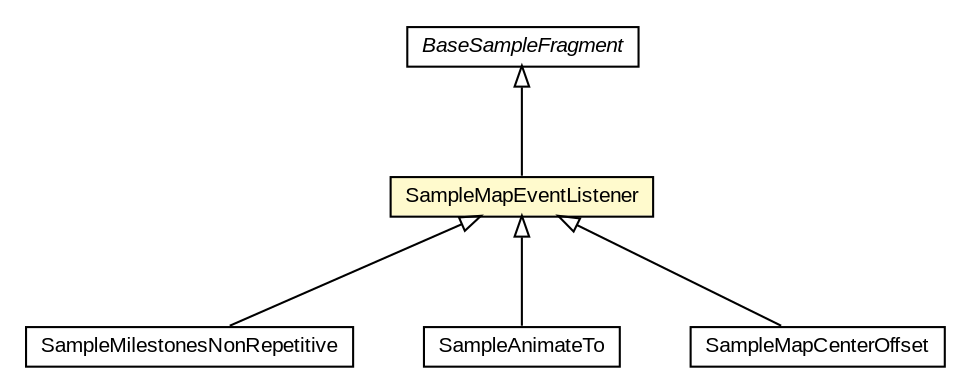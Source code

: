 #!/usr/local/bin/dot
#
# Class diagram 
# Generated by UMLGraph version R5_6-24-gf6e263 (http://www.umlgraph.org/)
#

digraph G {
	edge [fontname="arial",fontsize=10,labelfontname="arial",labelfontsize=10];
	node [fontname="arial",fontsize=10,shape=plaintext];
	nodesep=0.25;
	ranksep=0.5;
	// org.osmdroid.samplefragments.BaseSampleFragment
	c271938 [label=<<table title="org.osmdroid.samplefragments.BaseSampleFragment" border="0" cellborder="1" cellspacing="0" cellpadding="2" port="p" href="../BaseSampleFragment.html">
		<tr><td><table border="0" cellspacing="0" cellpadding="1">
<tr><td align="center" balign="center"><font face="arial italic"> BaseSampleFragment </font></td></tr>
		</table></td></tr>
		</table>>, URL="../BaseSampleFragment.html", fontname="arial", fontcolor="black", fontsize=10.0];
	// org.osmdroid.samplefragments.data.SampleMilestonesNonRepetitive
	c271964 [label=<<table title="org.osmdroid.samplefragments.data.SampleMilestonesNonRepetitive" border="0" cellborder="1" cellspacing="0" cellpadding="2" port="p" href="../data/SampleMilestonesNonRepetitive.html">
		<tr><td><table border="0" cellspacing="0" cellpadding="1">
<tr><td align="center" balign="center"> SampleMilestonesNonRepetitive </td></tr>
		</table></td></tr>
		</table>>, URL="../data/SampleMilestonesNonRepetitive.html", fontname="arial", fontcolor="black", fontsize=10.0];
	// org.osmdroid.samplefragments.events.SampleAnimateTo
	c271996 [label=<<table title="org.osmdroid.samplefragments.events.SampleAnimateTo" border="0" cellborder="1" cellspacing="0" cellpadding="2" port="p" href="./SampleAnimateTo.html">
		<tr><td><table border="0" cellspacing="0" cellpadding="1">
<tr><td align="center" balign="center"> SampleAnimateTo </td></tr>
		</table></td></tr>
		</table>>, URL="./SampleAnimateTo.html", fontname="arial", fontcolor="black", fontsize=10.0];
	// org.osmdroid.samplefragments.events.SampleMapCenterOffset
	c272000 [label=<<table title="org.osmdroid.samplefragments.events.SampleMapCenterOffset" border="0" cellborder="1" cellspacing="0" cellpadding="2" port="p" href="./SampleMapCenterOffset.html">
		<tr><td><table border="0" cellspacing="0" cellpadding="1">
<tr><td align="center" balign="center"> SampleMapCenterOffset </td></tr>
		</table></td></tr>
		</table>>, URL="./SampleMapCenterOffset.html", fontname="arial", fontcolor="black", fontsize=10.0];
	// org.osmdroid.samplefragments.events.SampleMapEventListener
	c272001 [label=<<table title="org.osmdroid.samplefragments.events.SampleMapEventListener" border="0" cellborder="1" cellspacing="0" cellpadding="2" port="p" bgcolor="lemonChiffon" href="./SampleMapEventListener.html">
		<tr><td><table border="0" cellspacing="0" cellpadding="1">
<tr><td align="center" balign="center"> SampleMapEventListener </td></tr>
		</table></td></tr>
		</table>>, URL="./SampleMapEventListener.html", fontname="arial", fontcolor="black", fontsize=10.0];
	//org.osmdroid.samplefragments.data.SampleMilestonesNonRepetitive extends org.osmdroid.samplefragments.events.SampleMapEventListener
	c272001:p -> c271964:p [dir=back,arrowtail=empty];
	//org.osmdroid.samplefragments.events.SampleAnimateTo extends org.osmdroid.samplefragments.events.SampleMapEventListener
	c272001:p -> c271996:p [dir=back,arrowtail=empty];
	//org.osmdroid.samplefragments.events.SampleMapCenterOffset extends org.osmdroid.samplefragments.events.SampleMapEventListener
	c272001:p -> c272000:p [dir=back,arrowtail=empty];
	//org.osmdroid.samplefragments.events.SampleMapEventListener extends org.osmdroid.samplefragments.BaseSampleFragment
	c271938:p -> c272001:p [dir=back,arrowtail=empty];
}

